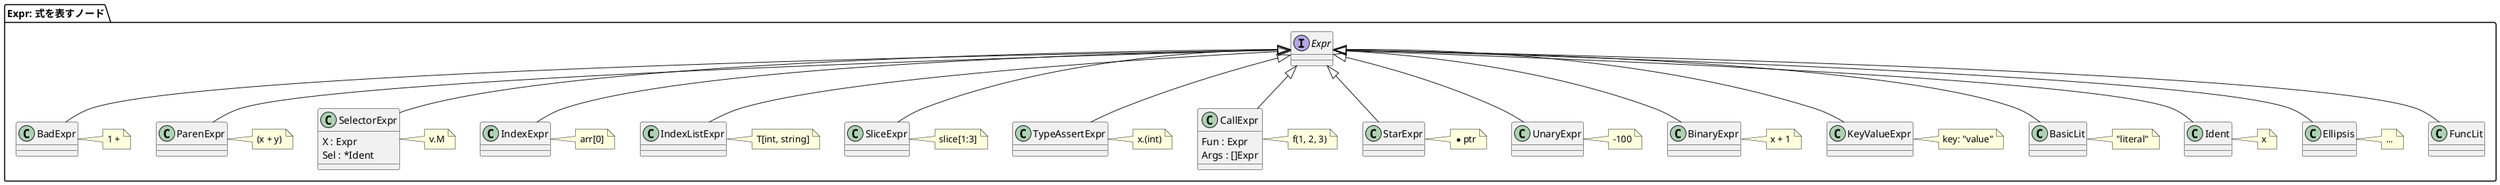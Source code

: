 @startuml
skinparam direction top to bottom

package "Expr: 式を表すノード" as PExpr {
  interface Expr
  ' NodePkg::Node <|-- Expr // 依存関係ファイルで定義

  class BadExpr
  note right of BadExpr : 1 +
  class ParenExpr
  note right of ParenExpr : (x + y)
  class SelectorExpr {
    X : Expr
    Sel : *Ident
  }
  note right of SelectorExpr : v.M
  class IndexExpr
  note right of IndexExpr : arr[0]
  class IndexListExpr
  note right of IndexListExpr : T[int, string]
  class SliceExpr
  note right of SliceExpr : slice[1:3]
  class TypeAssertExpr
  note right of TypeAssertExpr : x.(int)
  class CallExpr {
    Fun : Expr
    Args : []Expr
  }
  note right of CallExpr : f(1, 2, 3)
  class StarExpr
  note right of StarExpr : *ptr
  class UnaryExpr
  note right of UnaryExpr : -100
  class BinaryExpr
  note right of BinaryExpr : x + 1
  class KeyValueExpr
  note right of KeyValueExpr : key: "value"
  class BasicLit
  note right of BasicLit : "literal"
  class FuncLit
  class Ident
  note right of Ident : x
  class Ellipsis
  note right of Ellipsis : ...
  Expr <|-- BadExpr
  Expr <|-- ParenExpr
  Expr <|-- SelectorExpr
  Expr <|-- IndexExpr
  Expr <|-- IndexListExpr
  Expr <|-- SliceExpr
  Expr <|-- TypeAssertExpr
  Expr <|-- CallExpr
  Expr <|-- StarExpr
  Expr <|-- UnaryExpr
  Expr <|-- BinaryExpr
  Expr <|-- KeyValueExpr
  Expr <|-- BasicLit
  Expr <|-- FuncLit
  Expr <|-- Ident
  Expr <|-- Ellipsis
}

@enduml 
